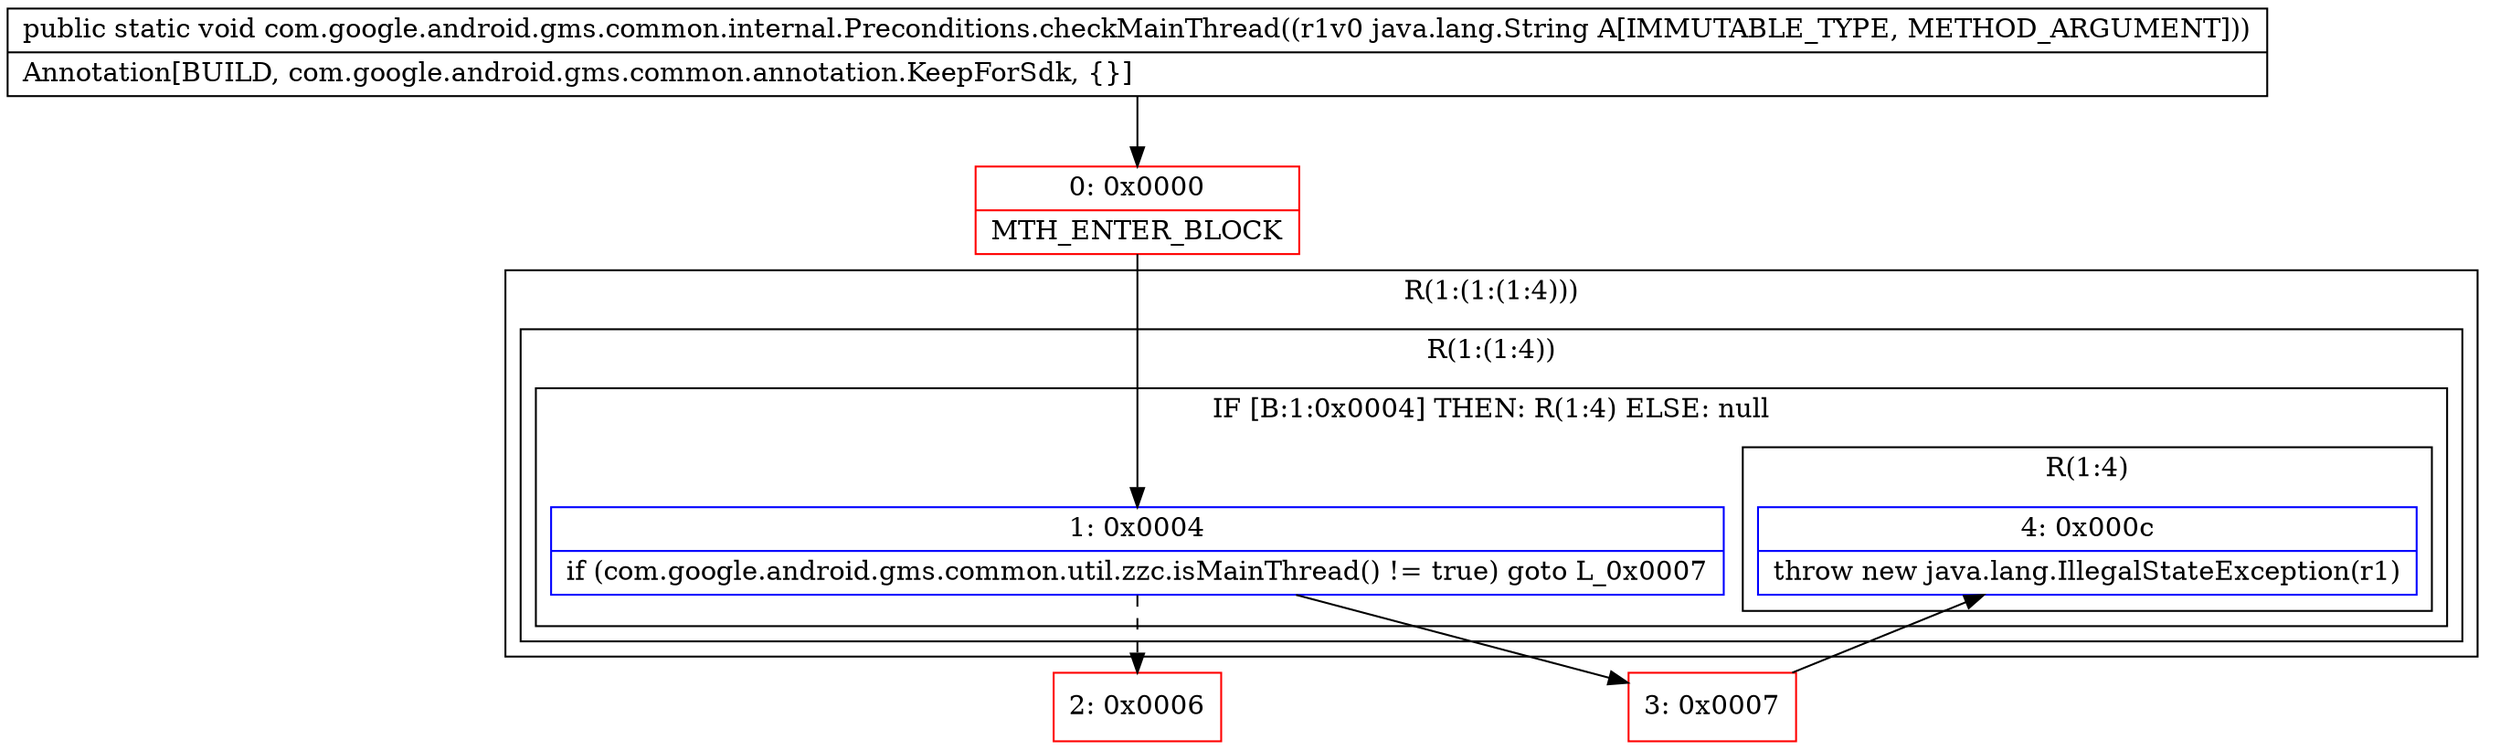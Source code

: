 digraph "CFG forcom.google.android.gms.common.internal.Preconditions.checkMainThread(Ljava\/lang\/String;)V" {
subgraph cluster_Region_658903634 {
label = "R(1:(1:(1:4)))";
node [shape=record,color=blue];
subgraph cluster_Region_1473186728 {
label = "R(1:(1:4))";
node [shape=record,color=blue];
subgraph cluster_IfRegion_1218743883 {
label = "IF [B:1:0x0004] THEN: R(1:4) ELSE: null";
node [shape=record,color=blue];
Node_1 [shape=record,label="{1\:\ 0x0004|if (com.google.android.gms.common.util.zzc.isMainThread() != true) goto L_0x0007\l}"];
subgraph cluster_Region_1094273463 {
label = "R(1:4)";
node [shape=record,color=blue];
Node_4 [shape=record,label="{4\:\ 0x000c|throw new java.lang.IllegalStateException(r1)\l}"];
}
}
}
}
Node_0 [shape=record,color=red,label="{0\:\ 0x0000|MTH_ENTER_BLOCK\l}"];
Node_2 [shape=record,color=red,label="{2\:\ 0x0006}"];
Node_3 [shape=record,color=red,label="{3\:\ 0x0007}"];
MethodNode[shape=record,label="{public static void com.google.android.gms.common.internal.Preconditions.checkMainThread((r1v0 java.lang.String A[IMMUTABLE_TYPE, METHOD_ARGUMENT]))  | Annotation[BUILD, com.google.android.gms.common.annotation.KeepForSdk, \{\}]\l}"];
MethodNode -> Node_0;
Node_1 -> Node_2[style=dashed];
Node_1 -> Node_3;
Node_0 -> Node_1;
Node_3 -> Node_4;
}

